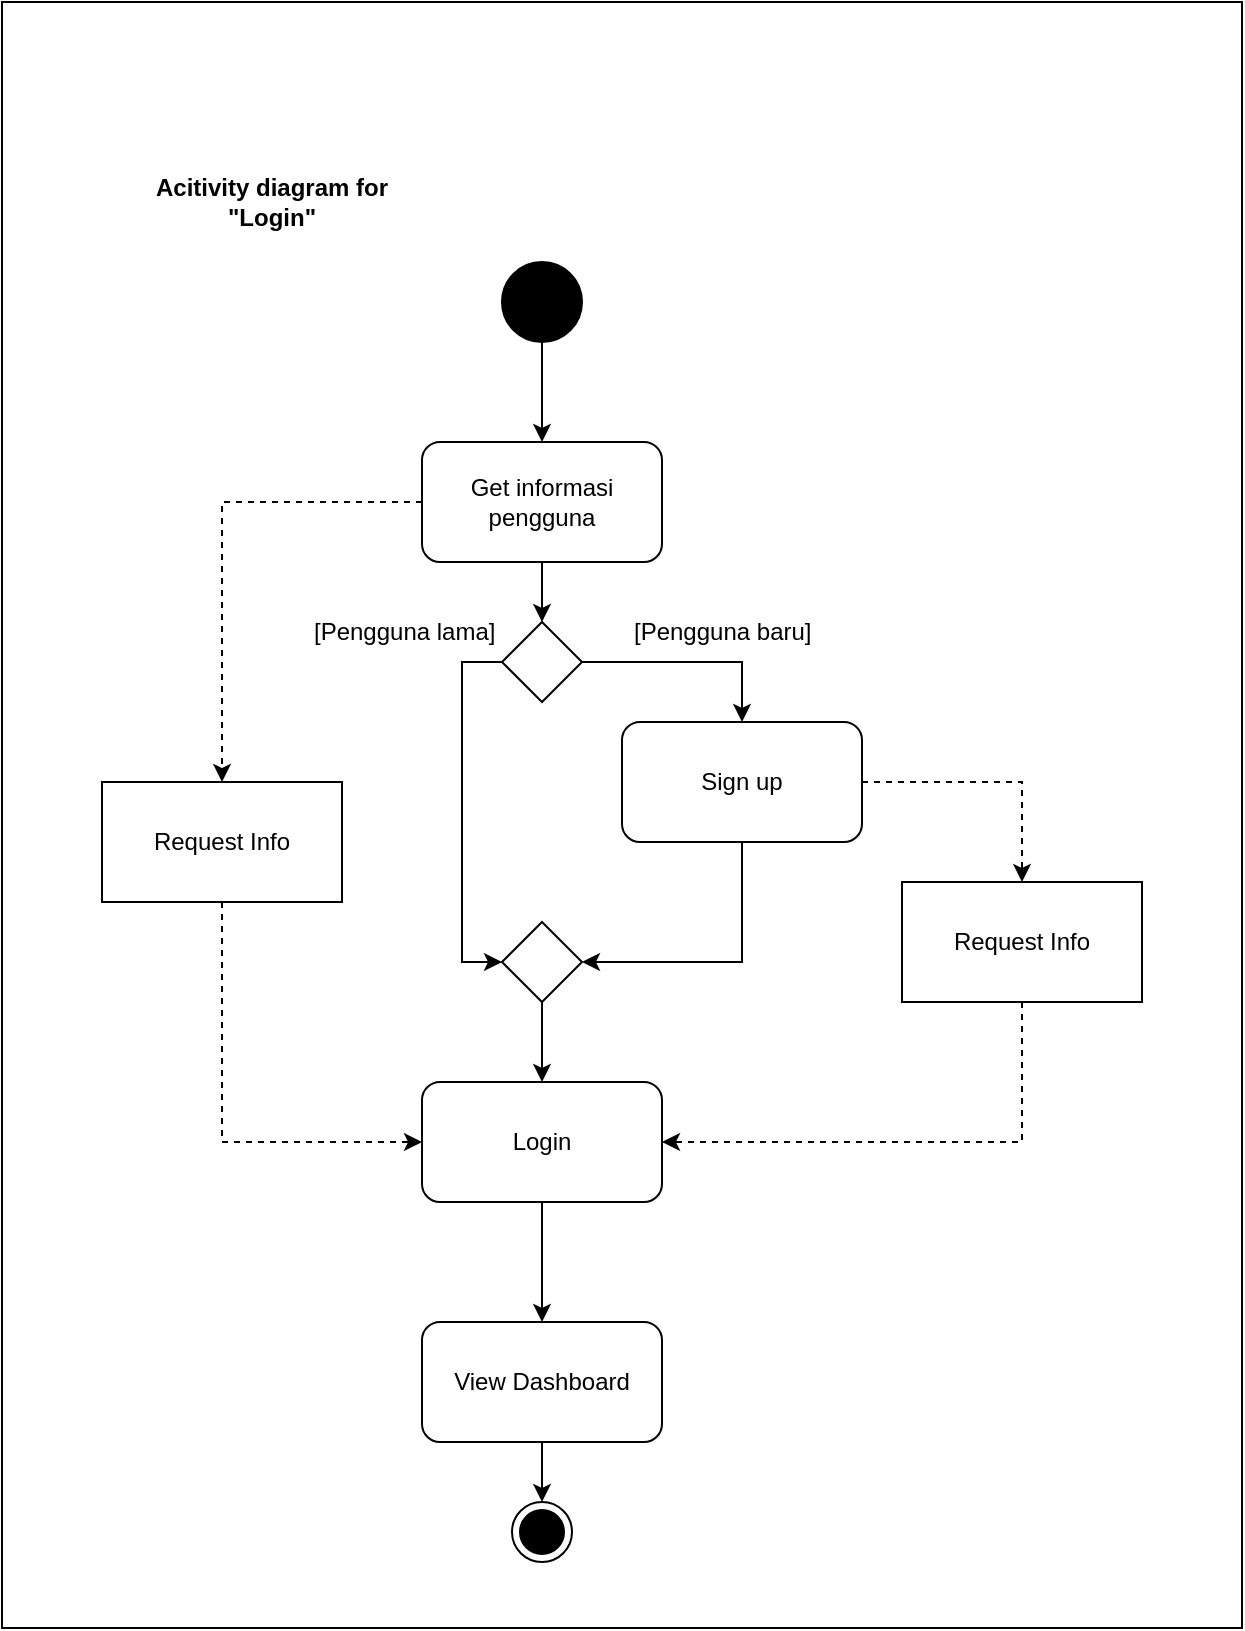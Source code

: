 <mxfile version="21.0.8" type="device"><diagram name="Page-1" id="k9JBBAsW9g_zSbXYxBpB"><mxGraphModel dx="1500" dy="1873" grid="1" gridSize="10" guides="1" tooltips="1" connect="1" arrows="1" fold="1" page="1" pageScale="1" pageWidth="850" pageHeight="1100" math="0" shadow="0"><root><mxCell id="0"/><mxCell id="1" parent="0"/><mxCell id="h8oY6V5PPdKSKdIbvfNa-1" value="" style="ellipse;whiteSpace=wrap;html=1;aspect=fixed;fillColor=#000000;" vertex="1" parent="1"><mxGeometry x="320" y="-40" width="40" height="40" as="geometry"/></mxCell><mxCell id="h8oY6V5PPdKSKdIbvfNa-2" value="&lt;b&gt;Acitivity diagram for &quot;Login&quot;&lt;/b&gt;" style="text;html=1;strokeColor=none;fillColor=none;align=center;verticalAlign=middle;whiteSpace=wrap;rounded=0;" vertex="1" parent="1"><mxGeometry x="130" y="-100" width="150" height="60" as="geometry"/></mxCell><mxCell id="h8oY6V5PPdKSKdIbvfNa-3" style="edgeStyle=orthogonalEdgeStyle;rounded=0;orthogonalLoop=1;jettySize=auto;html=1;entryX=0.5;entryY=0;entryDx=0;entryDy=0;dashed=1;" edge="1" parent="1" source="h8oY6V5PPdKSKdIbvfNa-4" target="h8oY6V5PPdKSKdIbvfNa-20"><mxGeometry relative="1" as="geometry"/></mxCell><mxCell id="h8oY6V5PPdKSKdIbvfNa-4" value="Get informasi pengguna" style="rounded=1;whiteSpace=wrap;html=1;fillColor=default;" vertex="1" parent="1"><mxGeometry x="280" y="50" width="120" height="60" as="geometry"/></mxCell><mxCell id="h8oY6V5PPdKSKdIbvfNa-5" value="" style="endArrow=classic;html=1;rounded=0;exitX=0.5;exitY=1;exitDx=0;exitDy=0;entryX=0.5;entryY=0;entryDx=0;entryDy=0;" edge="1" parent="1" source="h8oY6V5PPdKSKdIbvfNa-1" target="h8oY6V5PPdKSKdIbvfNa-4"><mxGeometry width="50" height="50" relative="1" as="geometry"><mxPoint x="370" y="250" as="sourcePoint"/><mxPoint x="420" y="200" as="targetPoint"/></mxGeometry></mxCell><mxCell id="h8oY6V5PPdKSKdIbvfNa-6" style="edgeStyle=orthogonalEdgeStyle;rounded=0;orthogonalLoop=1;jettySize=auto;html=1;" edge="1" parent="1" source="h8oY6V5PPdKSKdIbvfNa-8" target="h8oY6V5PPdKSKdIbvfNa-12"><mxGeometry relative="1" as="geometry"/></mxCell><mxCell id="h8oY6V5PPdKSKdIbvfNa-7" style="edgeStyle=orthogonalEdgeStyle;rounded=0;orthogonalLoop=1;jettySize=auto;html=1;entryX=0;entryY=0.5;entryDx=0;entryDy=0;" edge="1" parent="1" source="h8oY6V5PPdKSKdIbvfNa-8" target="h8oY6V5PPdKSKdIbvfNa-14"><mxGeometry relative="1" as="geometry"><Array as="points"><mxPoint x="300" y="160"/><mxPoint x="300" y="310"/></Array></mxGeometry></mxCell><mxCell id="h8oY6V5PPdKSKdIbvfNa-8" value="" style="rhombus;whiteSpace=wrap;html=1;fillColor=default;" vertex="1" parent="1"><mxGeometry x="320" y="140" width="40" height="40" as="geometry"/></mxCell><mxCell id="h8oY6V5PPdKSKdIbvfNa-9" value="" style="endArrow=classic;html=1;rounded=0;entryX=0.5;entryY=0;entryDx=0;entryDy=0;" edge="1" parent="1" source="h8oY6V5PPdKSKdIbvfNa-4" target="h8oY6V5PPdKSKdIbvfNa-8"><mxGeometry width="50" height="50" relative="1" as="geometry"><mxPoint x="290" y="340" as="sourcePoint"/><mxPoint x="340" y="150" as="targetPoint"/></mxGeometry></mxCell><mxCell id="h8oY6V5PPdKSKdIbvfNa-10" style="edgeStyle=orthogonalEdgeStyle;rounded=0;orthogonalLoop=1;jettySize=auto;html=1;entryX=1;entryY=0.5;entryDx=0;entryDy=0;" edge="1" parent="1" source="h8oY6V5PPdKSKdIbvfNa-12" target="h8oY6V5PPdKSKdIbvfNa-14"><mxGeometry relative="1" as="geometry"><Array as="points"><mxPoint x="440" y="310"/></Array></mxGeometry></mxCell><mxCell id="h8oY6V5PPdKSKdIbvfNa-11" style="edgeStyle=orthogonalEdgeStyle;rounded=0;orthogonalLoop=1;jettySize=auto;html=1;dashed=1;entryX=0.5;entryY=0;entryDx=0;entryDy=0;" edge="1" parent="1" source="h8oY6V5PPdKSKdIbvfNa-12" target="h8oY6V5PPdKSKdIbvfNa-25"><mxGeometry relative="1" as="geometry"><mxPoint x="580" y="260" as="targetPoint"/></mxGeometry></mxCell><mxCell id="h8oY6V5PPdKSKdIbvfNa-12" value="Sign up" style="rounded=1;whiteSpace=wrap;html=1;fillColor=default;" vertex="1" parent="1"><mxGeometry x="380" y="190" width="120" height="60" as="geometry"/></mxCell><mxCell id="h8oY6V5PPdKSKdIbvfNa-13" style="edgeStyle=orthogonalEdgeStyle;rounded=0;orthogonalLoop=1;jettySize=auto;html=1;entryX=0.5;entryY=0;entryDx=0;entryDy=0;" edge="1" parent="1" source="h8oY6V5PPdKSKdIbvfNa-14" target="h8oY6V5PPdKSKdIbvfNa-18"><mxGeometry relative="1" as="geometry"/></mxCell><mxCell id="h8oY6V5PPdKSKdIbvfNa-14" value="" style="rhombus;whiteSpace=wrap;html=1;fillColor=default;" vertex="1" parent="1"><mxGeometry x="320" y="290" width="40" height="40" as="geometry"/></mxCell><mxCell id="h8oY6V5PPdKSKdIbvfNa-15" value="[Pengguna baru]" style="text;strokeColor=none;fillColor=none;align=left;verticalAlign=middle;spacingLeft=4;spacingRight=4;overflow=hidden;points=[[0,0.5],[1,0.5]];portConstraint=eastwest;rotatable=0;whiteSpace=wrap;html=1;" vertex="1" parent="1"><mxGeometry x="380" y="130" width="110" height="30" as="geometry"/></mxCell><mxCell id="h8oY6V5PPdKSKdIbvfNa-16" value="[Pengguna lama]" style="text;strokeColor=none;fillColor=none;align=left;verticalAlign=middle;spacingLeft=4;spacingRight=4;overflow=hidden;points=[[0,0.5],[1,0.5]];portConstraint=eastwest;rotatable=0;whiteSpace=wrap;html=1;" vertex="1" parent="1"><mxGeometry x="220" y="130" width="110" height="30" as="geometry"/></mxCell><mxCell id="h8oY6V5PPdKSKdIbvfNa-17" style="edgeStyle=orthogonalEdgeStyle;rounded=0;orthogonalLoop=1;jettySize=auto;html=1;entryX=0.5;entryY=0;entryDx=0;entryDy=0;" edge="1" parent="1" source="h8oY6V5PPdKSKdIbvfNa-18" target="h8oY6V5PPdKSKdIbvfNa-23"><mxGeometry relative="1" as="geometry"/></mxCell><mxCell id="h8oY6V5PPdKSKdIbvfNa-18" value="Login" style="rounded=1;whiteSpace=wrap;html=1;fillColor=default;" vertex="1" parent="1"><mxGeometry x="280" y="370" width="120" height="60" as="geometry"/></mxCell><mxCell id="h8oY6V5PPdKSKdIbvfNa-19" style="edgeStyle=orthogonalEdgeStyle;rounded=0;orthogonalLoop=1;jettySize=auto;html=1;entryX=0;entryY=0.5;entryDx=0;entryDy=0;dashed=1;" edge="1" parent="1" source="h8oY6V5PPdKSKdIbvfNa-20" target="h8oY6V5PPdKSKdIbvfNa-18"><mxGeometry relative="1" as="geometry"><Array as="points"><mxPoint x="180" y="400"/></Array></mxGeometry></mxCell><mxCell id="h8oY6V5PPdKSKdIbvfNa-20" value="Request Info" style="rounded=0;whiteSpace=wrap;html=1;fillColor=default;" vertex="1" parent="1"><mxGeometry x="120" y="220" width="120" height="60" as="geometry"/></mxCell><mxCell id="h8oY6V5PPdKSKdIbvfNa-21" style="edgeStyle=orthogonalEdgeStyle;rounded=0;orthogonalLoop=1;jettySize=auto;html=1;entryX=1;entryY=0.5;entryDx=0;entryDy=0;dashed=1;exitX=0.5;exitY=1;exitDx=0;exitDy=0;" edge="1" parent="1" target="h8oY6V5PPdKSKdIbvfNa-18" source="h8oY6V5PPdKSKdIbvfNa-25"><mxGeometry relative="1" as="geometry"><Array as="points"><mxPoint x="580" y="400"/></Array><mxPoint x="580" y="330" as="sourcePoint"/></mxGeometry></mxCell><mxCell id="h8oY6V5PPdKSKdIbvfNa-22" style="edgeStyle=orthogonalEdgeStyle;rounded=0;orthogonalLoop=1;jettySize=auto;html=1;entryX=0.5;entryY=0;entryDx=0;entryDy=0;" edge="1" parent="1" source="h8oY6V5PPdKSKdIbvfNa-23" target="h8oY6V5PPdKSKdIbvfNa-24"><mxGeometry relative="1" as="geometry"/></mxCell><mxCell id="h8oY6V5PPdKSKdIbvfNa-23" value="View Dashboard" style="rounded=1;whiteSpace=wrap;html=1;fillColor=default;" vertex="1" parent="1"><mxGeometry x="280" y="490" width="120" height="60" as="geometry"/></mxCell><mxCell id="h8oY6V5PPdKSKdIbvfNa-24" value="" style="ellipse;html=1;shape=endState;fillColor=#000000;strokeColor=#000000;" vertex="1" parent="1"><mxGeometry x="325" y="580" width="30" height="30" as="geometry"/></mxCell><mxCell id="h8oY6V5PPdKSKdIbvfNa-25" value="Request Info" style="rounded=0;whiteSpace=wrap;html=1;fillColor=default;" vertex="1" parent="1"><mxGeometry x="520" y="270" width="120" height="60" as="geometry"/></mxCell><mxCell id="h8oY6V5PPdKSKdIbvfNa-26" value="" style="rounded=0;whiteSpace=wrap;html=1;fillColor=none;" vertex="1" parent="1"><mxGeometry x="70" y="-170" width="620" height="813" as="geometry"/></mxCell></root></mxGraphModel></diagram></mxfile>